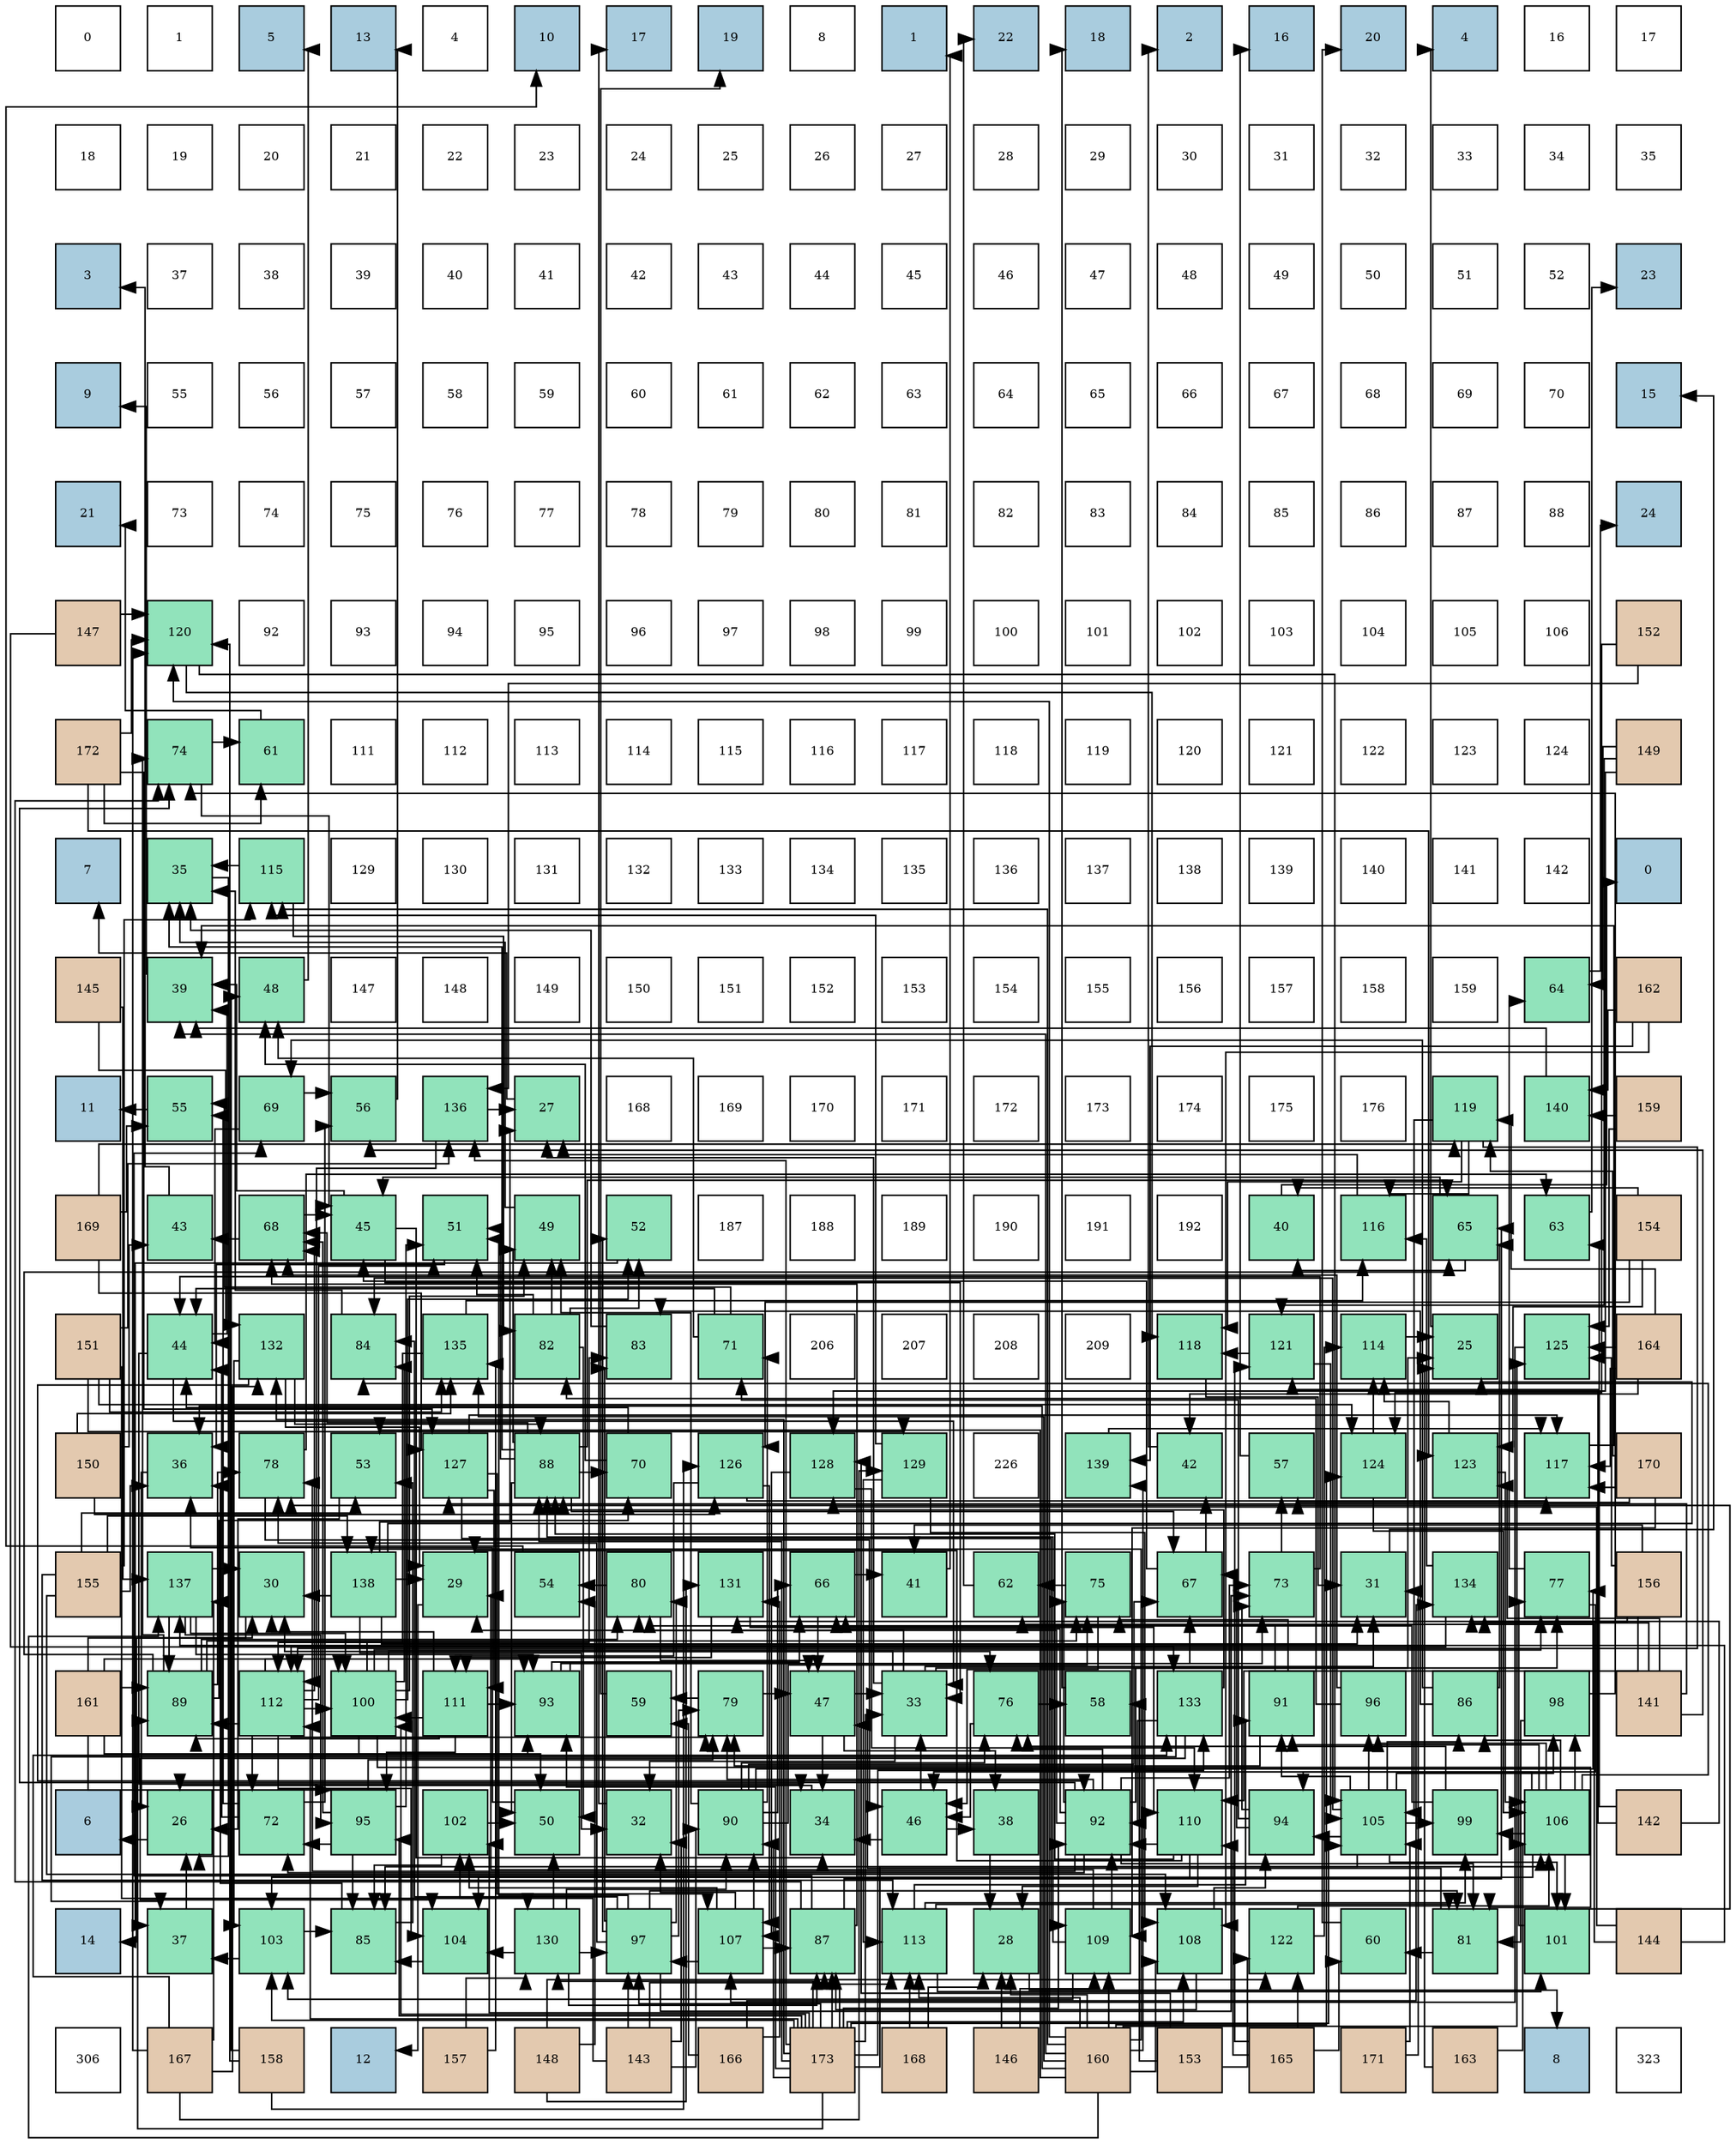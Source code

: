digraph layout{
 rankdir=TB;
 splines=ortho;
 node [style=filled shape=square fixedsize=true width=0.6];
0[label="0", fontsize=8, fillcolor="#ffffff"];
1[label="1", fontsize=8, fillcolor="#ffffff"];
2[label="5", fontsize=8, fillcolor="#a9ccde"];
3[label="13", fontsize=8, fillcolor="#a9ccde"];
4[label="4", fontsize=8, fillcolor="#ffffff"];
5[label="10", fontsize=8, fillcolor="#a9ccde"];
6[label="17", fontsize=8, fillcolor="#a9ccde"];
7[label="19", fontsize=8, fillcolor="#a9ccde"];
8[label="8", fontsize=8, fillcolor="#ffffff"];
9[label="1", fontsize=8, fillcolor="#a9ccde"];
10[label="22", fontsize=8, fillcolor="#a9ccde"];
11[label="18", fontsize=8, fillcolor="#a9ccde"];
12[label="2", fontsize=8, fillcolor="#a9ccde"];
13[label="16", fontsize=8, fillcolor="#a9ccde"];
14[label="20", fontsize=8, fillcolor="#a9ccde"];
15[label="4", fontsize=8, fillcolor="#a9ccde"];
16[label="16", fontsize=8, fillcolor="#ffffff"];
17[label="17", fontsize=8, fillcolor="#ffffff"];
18[label="18", fontsize=8, fillcolor="#ffffff"];
19[label="19", fontsize=8, fillcolor="#ffffff"];
20[label="20", fontsize=8, fillcolor="#ffffff"];
21[label="21", fontsize=8, fillcolor="#ffffff"];
22[label="22", fontsize=8, fillcolor="#ffffff"];
23[label="23", fontsize=8, fillcolor="#ffffff"];
24[label="24", fontsize=8, fillcolor="#ffffff"];
25[label="25", fontsize=8, fillcolor="#ffffff"];
26[label="26", fontsize=8, fillcolor="#ffffff"];
27[label="27", fontsize=8, fillcolor="#ffffff"];
28[label="28", fontsize=8, fillcolor="#ffffff"];
29[label="29", fontsize=8, fillcolor="#ffffff"];
30[label="30", fontsize=8, fillcolor="#ffffff"];
31[label="31", fontsize=8, fillcolor="#ffffff"];
32[label="32", fontsize=8, fillcolor="#ffffff"];
33[label="33", fontsize=8, fillcolor="#ffffff"];
34[label="34", fontsize=8, fillcolor="#ffffff"];
35[label="35", fontsize=8, fillcolor="#ffffff"];
36[label="3", fontsize=8, fillcolor="#a9ccde"];
37[label="37", fontsize=8, fillcolor="#ffffff"];
38[label="38", fontsize=8, fillcolor="#ffffff"];
39[label="39", fontsize=8, fillcolor="#ffffff"];
40[label="40", fontsize=8, fillcolor="#ffffff"];
41[label="41", fontsize=8, fillcolor="#ffffff"];
42[label="42", fontsize=8, fillcolor="#ffffff"];
43[label="43", fontsize=8, fillcolor="#ffffff"];
44[label="44", fontsize=8, fillcolor="#ffffff"];
45[label="45", fontsize=8, fillcolor="#ffffff"];
46[label="46", fontsize=8, fillcolor="#ffffff"];
47[label="47", fontsize=8, fillcolor="#ffffff"];
48[label="48", fontsize=8, fillcolor="#ffffff"];
49[label="49", fontsize=8, fillcolor="#ffffff"];
50[label="50", fontsize=8, fillcolor="#ffffff"];
51[label="51", fontsize=8, fillcolor="#ffffff"];
52[label="52", fontsize=8, fillcolor="#ffffff"];
53[label="23", fontsize=8, fillcolor="#a9ccde"];
54[label="9", fontsize=8, fillcolor="#a9ccde"];
55[label="55", fontsize=8, fillcolor="#ffffff"];
56[label="56", fontsize=8, fillcolor="#ffffff"];
57[label="57", fontsize=8, fillcolor="#ffffff"];
58[label="58", fontsize=8, fillcolor="#ffffff"];
59[label="59", fontsize=8, fillcolor="#ffffff"];
60[label="60", fontsize=8, fillcolor="#ffffff"];
61[label="61", fontsize=8, fillcolor="#ffffff"];
62[label="62", fontsize=8, fillcolor="#ffffff"];
63[label="63", fontsize=8, fillcolor="#ffffff"];
64[label="64", fontsize=8, fillcolor="#ffffff"];
65[label="65", fontsize=8, fillcolor="#ffffff"];
66[label="66", fontsize=8, fillcolor="#ffffff"];
67[label="67", fontsize=8, fillcolor="#ffffff"];
68[label="68", fontsize=8, fillcolor="#ffffff"];
69[label="69", fontsize=8, fillcolor="#ffffff"];
70[label="70", fontsize=8, fillcolor="#ffffff"];
71[label="15", fontsize=8, fillcolor="#a9ccde"];
72[label="21", fontsize=8, fillcolor="#a9ccde"];
73[label="73", fontsize=8, fillcolor="#ffffff"];
74[label="74", fontsize=8, fillcolor="#ffffff"];
75[label="75", fontsize=8, fillcolor="#ffffff"];
76[label="76", fontsize=8, fillcolor="#ffffff"];
77[label="77", fontsize=8, fillcolor="#ffffff"];
78[label="78", fontsize=8, fillcolor="#ffffff"];
79[label="79", fontsize=8, fillcolor="#ffffff"];
80[label="80", fontsize=8, fillcolor="#ffffff"];
81[label="81", fontsize=8, fillcolor="#ffffff"];
82[label="82", fontsize=8, fillcolor="#ffffff"];
83[label="83", fontsize=8, fillcolor="#ffffff"];
84[label="84", fontsize=8, fillcolor="#ffffff"];
85[label="85", fontsize=8, fillcolor="#ffffff"];
86[label="86", fontsize=8, fillcolor="#ffffff"];
87[label="87", fontsize=8, fillcolor="#ffffff"];
88[label="88", fontsize=8, fillcolor="#ffffff"];
89[label="24", fontsize=8, fillcolor="#a9ccde"];
90[label="147", fontsize=8, fillcolor="#e3c9af"];
91[label="120", fontsize=8, fillcolor="#91e3bb"];
92[label="92", fontsize=8, fillcolor="#ffffff"];
93[label="93", fontsize=8, fillcolor="#ffffff"];
94[label="94", fontsize=8, fillcolor="#ffffff"];
95[label="95", fontsize=8, fillcolor="#ffffff"];
96[label="96", fontsize=8, fillcolor="#ffffff"];
97[label="97", fontsize=8, fillcolor="#ffffff"];
98[label="98", fontsize=8, fillcolor="#ffffff"];
99[label="99", fontsize=8, fillcolor="#ffffff"];
100[label="100", fontsize=8, fillcolor="#ffffff"];
101[label="101", fontsize=8, fillcolor="#ffffff"];
102[label="102", fontsize=8, fillcolor="#ffffff"];
103[label="103", fontsize=8, fillcolor="#ffffff"];
104[label="104", fontsize=8, fillcolor="#ffffff"];
105[label="105", fontsize=8, fillcolor="#ffffff"];
106[label="106", fontsize=8, fillcolor="#ffffff"];
107[label="152", fontsize=8, fillcolor="#e3c9af"];
108[label="172", fontsize=8, fillcolor="#e3c9af"];
109[label="74", fontsize=8, fillcolor="#91e3bb"];
110[label="61", fontsize=8, fillcolor="#91e3bb"];
111[label="111", fontsize=8, fillcolor="#ffffff"];
112[label="112", fontsize=8, fillcolor="#ffffff"];
113[label="113", fontsize=8, fillcolor="#ffffff"];
114[label="114", fontsize=8, fillcolor="#ffffff"];
115[label="115", fontsize=8, fillcolor="#ffffff"];
116[label="116", fontsize=8, fillcolor="#ffffff"];
117[label="117", fontsize=8, fillcolor="#ffffff"];
118[label="118", fontsize=8, fillcolor="#ffffff"];
119[label="119", fontsize=8, fillcolor="#ffffff"];
120[label="120", fontsize=8, fillcolor="#ffffff"];
121[label="121", fontsize=8, fillcolor="#ffffff"];
122[label="122", fontsize=8, fillcolor="#ffffff"];
123[label="123", fontsize=8, fillcolor="#ffffff"];
124[label="124", fontsize=8, fillcolor="#ffffff"];
125[label="149", fontsize=8, fillcolor="#e3c9af"];
126[label="7", fontsize=8, fillcolor="#a9ccde"];
127[label="35", fontsize=8, fillcolor="#91e3bb"];
128[label="115", fontsize=8, fillcolor="#91e3bb"];
129[label="129", fontsize=8, fillcolor="#ffffff"];
130[label="130", fontsize=8, fillcolor="#ffffff"];
131[label="131", fontsize=8, fillcolor="#ffffff"];
132[label="132", fontsize=8, fillcolor="#ffffff"];
133[label="133", fontsize=8, fillcolor="#ffffff"];
134[label="134", fontsize=8, fillcolor="#ffffff"];
135[label="135", fontsize=8, fillcolor="#ffffff"];
136[label="136", fontsize=8, fillcolor="#ffffff"];
137[label="137", fontsize=8, fillcolor="#ffffff"];
138[label="138", fontsize=8, fillcolor="#ffffff"];
139[label="139", fontsize=8, fillcolor="#ffffff"];
140[label="140", fontsize=8, fillcolor="#ffffff"];
141[label="141", fontsize=8, fillcolor="#ffffff"];
142[label="142", fontsize=8, fillcolor="#ffffff"];
143[label="0", fontsize=8, fillcolor="#a9ccde"];
144[label="145", fontsize=8, fillcolor="#e3c9af"];
145[label="39", fontsize=8, fillcolor="#91e3bb"];
146[label="48", fontsize=8, fillcolor="#91e3bb"];
147[label="147", fontsize=8, fillcolor="#ffffff"];
148[label="148", fontsize=8, fillcolor="#ffffff"];
149[label="149", fontsize=8, fillcolor="#ffffff"];
150[label="150", fontsize=8, fillcolor="#ffffff"];
151[label="151", fontsize=8, fillcolor="#ffffff"];
152[label="152", fontsize=8, fillcolor="#ffffff"];
153[label="153", fontsize=8, fillcolor="#ffffff"];
154[label="154", fontsize=8, fillcolor="#ffffff"];
155[label="155", fontsize=8, fillcolor="#ffffff"];
156[label="156", fontsize=8, fillcolor="#ffffff"];
157[label="157", fontsize=8, fillcolor="#ffffff"];
158[label="158", fontsize=8, fillcolor="#ffffff"];
159[label="159", fontsize=8, fillcolor="#ffffff"];
160[label="64", fontsize=8, fillcolor="#91e3bb"];
161[label="162", fontsize=8, fillcolor="#e3c9af"];
162[label="11", fontsize=8, fillcolor="#a9ccde"];
163[label="55", fontsize=8, fillcolor="#91e3bb"];
164[label="69", fontsize=8, fillcolor="#91e3bb"];
165[label="56", fontsize=8, fillcolor="#91e3bb"];
166[label="136", fontsize=8, fillcolor="#91e3bb"];
167[label="27", fontsize=8, fillcolor="#91e3bb"];
168[label="168", fontsize=8, fillcolor="#ffffff"];
169[label="169", fontsize=8, fillcolor="#ffffff"];
170[label="170", fontsize=8, fillcolor="#ffffff"];
171[label="171", fontsize=8, fillcolor="#ffffff"];
172[label="172", fontsize=8, fillcolor="#ffffff"];
173[label="173", fontsize=8, fillcolor="#ffffff"];
174[label="174", fontsize=8, fillcolor="#ffffff"];
175[label="175", fontsize=8, fillcolor="#ffffff"];
176[label="176", fontsize=8, fillcolor="#ffffff"];
177[label="119", fontsize=8, fillcolor="#91e3bb"];
178[label="140", fontsize=8, fillcolor="#91e3bb"];
179[label="159", fontsize=8, fillcolor="#e3c9af"];
180[label="169", fontsize=8, fillcolor="#e3c9af"];
181[label="43", fontsize=8, fillcolor="#91e3bb"];
182[label="68", fontsize=8, fillcolor="#91e3bb"];
183[label="45", fontsize=8, fillcolor="#91e3bb"];
184[label="51", fontsize=8, fillcolor="#91e3bb"];
185[label="49", fontsize=8, fillcolor="#91e3bb"];
186[label="52", fontsize=8, fillcolor="#91e3bb"];
187[label="187", fontsize=8, fillcolor="#ffffff"];
188[label="188", fontsize=8, fillcolor="#ffffff"];
189[label="189", fontsize=8, fillcolor="#ffffff"];
190[label="190", fontsize=8, fillcolor="#ffffff"];
191[label="191", fontsize=8, fillcolor="#ffffff"];
192[label="192", fontsize=8, fillcolor="#ffffff"];
193[label="40", fontsize=8, fillcolor="#91e3bb"];
194[label="116", fontsize=8, fillcolor="#91e3bb"];
195[label="65", fontsize=8, fillcolor="#91e3bb"];
196[label="63", fontsize=8, fillcolor="#91e3bb"];
197[label="154", fontsize=8, fillcolor="#e3c9af"];
198[label="151", fontsize=8, fillcolor="#e3c9af"];
199[label="44", fontsize=8, fillcolor="#91e3bb"];
200[label="132", fontsize=8, fillcolor="#91e3bb"];
201[label="84", fontsize=8, fillcolor="#91e3bb"];
202[label="135", fontsize=8, fillcolor="#91e3bb"];
203[label="82", fontsize=8, fillcolor="#91e3bb"];
204[label="83", fontsize=8, fillcolor="#91e3bb"];
205[label="71", fontsize=8, fillcolor="#91e3bb"];
206[label="206", fontsize=8, fillcolor="#ffffff"];
207[label="207", fontsize=8, fillcolor="#ffffff"];
208[label="208", fontsize=8, fillcolor="#ffffff"];
209[label="209", fontsize=8, fillcolor="#ffffff"];
210[label="118", fontsize=8, fillcolor="#91e3bb"];
211[label="121", fontsize=8, fillcolor="#91e3bb"];
212[label="114", fontsize=8, fillcolor="#91e3bb"];
213[label="25", fontsize=8, fillcolor="#91e3bb"];
214[label="125", fontsize=8, fillcolor="#91e3bb"];
215[label="164", fontsize=8, fillcolor="#e3c9af"];
216[label="150", fontsize=8, fillcolor="#e3c9af"];
217[label="36", fontsize=8, fillcolor="#91e3bb"];
218[label="78", fontsize=8, fillcolor="#91e3bb"];
219[label="53", fontsize=8, fillcolor="#91e3bb"];
220[label="127", fontsize=8, fillcolor="#91e3bb"];
221[label="88", fontsize=8, fillcolor="#91e3bb"];
222[label="70", fontsize=8, fillcolor="#91e3bb"];
223[label="126", fontsize=8, fillcolor="#91e3bb"];
224[label="128", fontsize=8, fillcolor="#91e3bb"];
225[label="129", fontsize=8, fillcolor="#91e3bb"];
226[label="226", fontsize=8, fillcolor="#ffffff"];
227[label="139", fontsize=8, fillcolor="#91e3bb"];
228[label="42", fontsize=8, fillcolor="#91e3bb"];
229[label="57", fontsize=8, fillcolor="#91e3bb"];
230[label="124", fontsize=8, fillcolor="#91e3bb"];
231[label="123", fontsize=8, fillcolor="#91e3bb"];
232[label="117", fontsize=8, fillcolor="#91e3bb"];
233[label="170", fontsize=8, fillcolor="#e3c9af"];
234[label="155", fontsize=8, fillcolor="#e3c9af"];
235[label="137", fontsize=8, fillcolor="#91e3bb"];
236[label="30", fontsize=8, fillcolor="#91e3bb"];
237[label="138", fontsize=8, fillcolor="#91e3bb"];
238[label="29", fontsize=8, fillcolor="#91e3bb"];
239[label="54", fontsize=8, fillcolor="#91e3bb"];
240[label="80", fontsize=8, fillcolor="#91e3bb"];
241[label="131", fontsize=8, fillcolor="#91e3bb"];
242[label="66", fontsize=8, fillcolor="#91e3bb"];
243[label="41", fontsize=8, fillcolor="#91e3bb"];
244[label="62", fontsize=8, fillcolor="#91e3bb"];
245[label="75", fontsize=8, fillcolor="#91e3bb"];
246[label="67", fontsize=8, fillcolor="#91e3bb"];
247[label="73", fontsize=8, fillcolor="#91e3bb"];
248[label="31", fontsize=8, fillcolor="#91e3bb"];
249[label="134", fontsize=8, fillcolor="#91e3bb"];
250[label="77", fontsize=8, fillcolor="#91e3bb"];
251[label="156", fontsize=8, fillcolor="#e3c9af"];
252[label="161", fontsize=8, fillcolor="#e3c9af"];
253[label="89", fontsize=8, fillcolor="#91e3bb"];
254[label="112", fontsize=8, fillcolor="#91e3bb"];
255[label="100", fontsize=8, fillcolor="#91e3bb"];
256[label="111", fontsize=8, fillcolor="#91e3bb"];
257[label="93", fontsize=8, fillcolor="#91e3bb"];
258[label="59", fontsize=8, fillcolor="#91e3bb"];
259[label="79", fontsize=8, fillcolor="#91e3bb"];
260[label="47", fontsize=8, fillcolor="#91e3bb"];
261[label="33", fontsize=8, fillcolor="#91e3bb"];
262[label="76", fontsize=8, fillcolor="#91e3bb"];
263[label="58", fontsize=8, fillcolor="#91e3bb"];
264[label="133", fontsize=8, fillcolor="#91e3bb"];
265[label="91", fontsize=8, fillcolor="#91e3bb"];
266[label="96", fontsize=8, fillcolor="#91e3bb"];
267[label="86", fontsize=8, fillcolor="#91e3bb"];
268[label="98", fontsize=8, fillcolor="#91e3bb"];
269[label="141", fontsize=8, fillcolor="#e3c9af"];
270[label="6", fontsize=8, fillcolor="#a9ccde"];
271[label="26", fontsize=8, fillcolor="#91e3bb"];
272[label="72", fontsize=8, fillcolor="#91e3bb"];
273[label="95", fontsize=8, fillcolor="#91e3bb"];
274[label="102", fontsize=8, fillcolor="#91e3bb"];
275[label="50", fontsize=8, fillcolor="#91e3bb"];
276[label="32", fontsize=8, fillcolor="#91e3bb"];
277[label="90", fontsize=8, fillcolor="#91e3bb"];
278[label="34", fontsize=8, fillcolor="#91e3bb"];
279[label="46", fontsize=8, fillcolor="#91e3bb"];
280[label="38", fontsize=8, fillcolor="#91e3bb"];
281[label="92", fontsize=8, fillcolor="#91e3bb"];
282[label="110", fontsize=8, fillcolor="#91e3bb"];
283[label="94", fontsize=8, fillcolor="#91e3bb"];
284[label="105", fontsize=8, fillcolor="#91e3bb"];
285[label="99", fontsize=8, fillcolor="#91e3bb"];
286[label="106", fontsize=8, fillcolor="#91e3bb"];
287[label="142", fontsize=8, fillcolor="#e3c9af"];
288[label="14", fontsize=8, fillcolor="#a9ccde"];
289[label="37", fontsize=8, fillcolor="#91e3bb"];
290[label="103", fontsize=8, fillcolor="#91e3bb"];
291[label="85", fontsize=8, fillcolor="#91e3bb"];
292[label="104", fontsize=8, fillcolor="#91e3bb"];
293[label="130", fontsize=8, fillcolor="#91e3bb"];
294[label="97", fontsize=8, fillcolor="#91e3bb"];
295[label="107", fontsize=8, fillcolor="#91e3bb"];
296[label="87", fontsize=8, fillcolor="#91e3bb"];
297[label="113", fontsize=8, fillcolor="#91e3bb"];
298[label="28", fontsize=8, fillcolor="#91e3bb"];
299[label="109", fontsize=8, fillcolor="#91e3bb"];
300[label="108", fontsize=8, fillcolor="#91e3bb"];
301[label="122", fontsize=8, fillcolor="#91e3bb"];
302[label="60", fontsize=8, fillcolor="#91e3bb"];
303[label="81", fontsize=8, fillcolor="#91e3bb"];
304[label="101", fontsize=8, fillcolor="#91e3bb"];
305[label="144", fontsize=8, fillcolor="#e3c9af"];
306[label="306", fontsize=8, fillcolor="#ffffff"];
307[label="167", fontsize=8, fillcolor="#e3c9af"];
308[label="158", fontsize=8, fillcolor="#e3c9af"];
309[label="12", fontsize=8, fillcolor="#a9ccde"];
310[label="157", fontsize=8, fillcolor="#e3c9af"];
311[label="148", fontsize=8, fillcolor="#e3c9af"];
312[label="143", fontsize=8, fillcolor="#e3c9af"];
313[label="166", fontsize=8, fillcolor="#e3c9af"];
314[label="173", fontsize=8, fillcolor="#e3c9af"];
315[label="168", fontsize=8, fillcolor="#e3c9af"];
316[label="146", fontsize=8, fillcolor="#e3c9af"];
317[label="160", fontsize=8, fillcolor="#e3c9af"];
318[label="153", fontsize=8, fillcolor="#e3c9af"];
319[label="165", fontsize=8, fillcolor="#e3c9af"];
320[label="171", fontsize=8, fillcolor="#e3c9af"];
321[label="163", fontsize=8, fillcolor="#e3c9af"];
322[label="8", fontsize=8, fillcolor="#a9ccde"];
323[label="323", fontsize=8, fillcolor="#ffffff"];
edge [constraint=false, style=vis];213 -> 15;
271 -> 270;
167 -> 126;
298 -> 322;
238 -> 309;
236 -> 288;
248 -> 71;
276 -> 6;
261 -> 213;
261 -> 167;
261 -> 238;
261 -> 236;
261 -> 248;
261 -> 276;
278 -> 271;
127 -> 271;
217 -> 271;
289 -> 271;
280 -> 298;
145 -> 54;
193 -> 143;
243 -> 9;
228 -> 12;
181 -> 36;
199 -> 261;
199 -> 278;
199 -> 145;
183 -> 261;
183 -> 278;
183 -> 145;
279 -> 261;
279 -> 278;
279 -> 280;
260 -> 261;
260 -> 278;
260 -> 280;
146 -> 2;
185 -> 127;
275 -> 217;
184 -> 217;
186 -> 289;
219 -> 271;
239 -> 5;
163 -> 162;
165 -> 3;
229 -> 13;
263 -> 11;
258 -> 7;
302 -> 14;
110 -> 72;
244 -> 10;
196 -> 53;
160 -> 89;
195 -> 193;
195 -> 183;
242 -> 243;
242 -> 260;
246 -> 228;
246 -> 183;
182 -> 181;
182 -> 183;
164 -> 199;
164 -> 165;
222 -> 199;
222 -> 146;
205 -> 199;
205 -> 146;
205 -> 163;
272 -> 199;
272 -> 163;
272 -> 165;
247 -> 199;
247 -> 229;
109 -> 183;
109 -> 110;
245 -> 279;
245 -> 244;
262 -> 279;
262 -> 263;
250 -> 279;
250 -> 160;
218 -> 279;
218 -> 196;
259 -> 260;
259 -> 258;
240 -> 260;
240 -> 239;
303 -> 260;
303 -> 302;
203 -> 185;
203 -> 275;
203 -> 184;
203 -> 186;
204 -> 127;
201 -> 127;
291 -> 217;
291 -> 219;
267 -> 195;
267 -> 164;
267 -> 204;
296 -> 195;
296 -> 182;
296 -> 164;
296 -> 109;
221 -> 127;
221 -> 185;
221 -> 275;
221 -> 184;
221 -> 195;
221 -> 246;
221 -> 182;
221 -> 222;
253 -> 195;
253 -> 222;
253 -> 109;
253 -> 245;
253 -> 218;
253 -> 240;
277 -> 185;
277 -> 242;
277 -> 246;
277 -> 205;
277 -> 245;
277 -> 262;
277 -> 250;
265 -> 242;
265 -> 245;
265 -> 259;
281 -> 242;
281 -> 272;
281 -> 247;
281 -> 109;
281 -> 245;
281 -> 262;
281 -> 250;
281 -> 218;
281 -> 259;
281 -> 240;
281 -> 303;
257 -> 242;
257 -> 246;
257 -> 247;
283 -> 246;
283 -> 205;
283 -> 247;
273 -> 184;
273 -> 182;
273 -> 272;
273 -> 259;
273 -> 291;
266 -> 182;
266 -> 203;
294 -> 184;
294 -> 186;
294 -> 247;
294 -> 218;
294 -> 259;
294 -> 240;
294 -> 303;
294 -> 204;
294 -> 201;
268 -> 109;
268 -> 303;
285 -> 262;
285 -> 240;
255 -> 185;
255 -> 275;
255 -> 186;
255 -> 262;
255 -> 250;
255 -> 303;
255 -> 204;
255 -> 201;
304 -> 250;
304 -> 218;
274 -> 275;
274 -> 291;
290 -> 289;
290 -> 291;
292 -> 291;
284 -> 201;
284 -> 291;
284 -> 267;
284 -> 265;
284 -> 283;
284 -> 266;
284 -> 268;
284 -> 285;
284 -> 304;
286 -> 201;
286 -> 267;
286 -> 265;
286 -> 283;
286 -> 266;
286 -> 268;
286 -> 285;
286 -> 304;
286 -> 292;
295 -> 276;
295 -> 296;
295 -> 277;
295 -> 294;
295 -> 274;
300 -> 296;
300 -> 283;
299 -> 238;
299 -> 221;
299 -> 281;
299 -> 290;
282 -> 298;
282 -> 238;
282 -> 221;
282 -> 281;
282 -> 290;
256 -> 236;
256 -> 253;
256 -> 257;
256 -> 273;
256 -> 255;
254 -> 184;
254 -> 182;
254 -> 272;
254 -> 259;
254 -> 253;
254 -> 257;
254 -> 255;
254 -> 292;
297 -> 303;
297 -> 265;
297 -> 285;
297 -> 304;
212 -> 213;
128 -> 127;
128 -> 203;
194 -> 167;
232 -> 145;
210 -> 248;
177 -> 284;
177 -> 254;
177 -> 194;
177 -> 210;
91 -> 284;
91 -> 210;
211 -> 284;
211 -> 210;
301 -> 286;
301 -> 212;
231 -> 286;
231 -> 212;
230 -> 286;
230 -> 212;
214 -> 295;
223 -> 295;
223 -> 256;
223 -> 232;
220 -> 295;
220 -> 299;
220 -> 256;
220 -> 232;
224 -> 295;
224 -> 282;
225 -> 300;
225 -> 297;
225 -> 128;
293 -> 275;
293 -> 296;
293 -> 277;
293 -> 294;
293 -> 292;
241 -> 282;
241 -> 256;
200 -> 238;
200 -> 221;
200 -> 281;
200 -> 290;
264 -> 289;
264 -> 221;
264 -> 281;
264 -> 292;
249 -> 254;
249 -> 194;
202 -> 254;
202 -> 194;
166 -> 167;
166 -> 254;
235 -> 236;
235 -> 253;
235 -> 257;
235 -> 273;
235 -> 255;
237 -> 213;
237 -> 167;
237 -> 238;
237 -> 236;
237 -> 248;
237 -> 276;
227 -> 232;
178 -> 145;
269 -> 165;
269 -> 231;
269 -> 220;
269 -> 249;
287 -> 196;
287 -> 211;
287 -> 241;
312 -> 276;
312 -> 296;
312 -> 277;
312 -> 294;
312 -> 274;
305 -> 244;
305 -> 224;
305 -> 235;
144 -> 200;
144 -> 235;
316 -> 298;
316 -> 299;
90 -> 91;
90 -> 264;
311 -> 239;
311 -> 301;
311 -> 241;
125 -> 160;
125 -> 211;
125 -> 224;
216 -> 181;
216 -> 223;
216 -> 202;
198 -> 230;
198 -> 225;
198 -> 293;
198 -> 202;
198 -> 166;
107 -> 230;
107 -> 166;
318 -> 263;
318 -> 301;
318 -> 224;
197 -> 193;
197 -> 231;
197 -> 223;
234 -> 217;
234 -> 219;
234 -> 300;
234 -> 297;
234 -> 128;
234 -> 237;
251 -> 243;
251 -> 282;
251 -> 214;
251 -> 249;
310 -> 293;
310 -> 202;
308 -> 146;
308 -> 91;
308 -> 223;
179 -> 214;
179 -> 178;
317 -> 298;
317 -> 217;
317 -> 145;
317 -> 219;
317 -> 300;
317 -> 299;
317 -> 297;
317 -> 128;
317 -> 91;
317 -> 230;
317 -> 214;
317 -> 202;
317 -> 235;
317 -> 237;
317 -> 227;
252 -> 236;
252 -> 253;
252 -> 257;
252 -> 273;
252 -> 255;
161 -> 300;
161 -> 227;
161 -> 178;
321 -> 213;
321 -> 286;
215 -> 228;
215 -> 232;
215 -> 177;
215 -> 214;
319 -> 302;
319 -> 282;
319 -> 211;
319 -> 301;
313 -> 258;
313 -> 241;
313 -> 249;
307 -> 91;
307 -> 225;
307 -> 200;
307 -> 264;
307 -> 235;
315 -> 298;
315 -> 297;
180 -> 163;
180 -> 177;
180 -> 220;
233 -> 229;
233 -> 299;
233 -> 232;
233 -> 177;
320 -> 248;
320 -> 284;
108 -> 110;
108 -> 91;
108 -> 231;
108 -> 220;
314 -> 261;
314 -> 296;
314 -> 221;
314 -> 253;
314 -> 277;
314 -> 281;
314 -> 257;
314 -> 273;
314 -> 294;
314 -> 255;
314 -> 274;
314 -> 290;
314 -> 284;
314 -> 286;
314 -> 300;
314 -> 254;
314 -> 297;
314 -> 293;
314 -> 200;
314 -> 264;
314 -> 166;
edge [constraint=true, style=invis];
0 -> 18 -> 36 -> 54 -> 72 -> 90 -> 108 -> 126 -> 144 -> 162 -> 180 -> 198 -> 216 -> 234 -> 252 -> 270 -> 288 -> 306;
1 -> 19 -> 37 -> 55 -> 73 -> 91 -> 109 -> 127 -> 145 -> 163 -> 181 -> 199 -> 217 -> 235 -> 253 -> 271 -> 289 -> 307;
2 -> 20 -> 38 -> 56 -> 74 -> 92 -> 110 -> 128 -> 146 -> 164 -> 182 -> 200 -> 218 -> 236 -> 254 -> 272 -> 290 -> 308;
3 -> 21 -> 39 -> 57 -> 75 -> 93 -> 111 -> 129 -> 147 -> 165 -> 183 -> 201 -> 219 -> 237 -> 255 -> 273 -> 291 -> 309;
4 -> 22 -> 40 -> 58 -> 76 -> 94 -> 112 -> 130 -> 148 -> 166 -> 184 -> 202 -> 220 -> 238 -> 256 -> 274 -> 292 -> 310;
5 -> 23 -> 41 -> 59 -> 77 -> 95 -> 113 -> 131 -> 149 -> 167 -> 185 -> 203 -> 221 -> 239 -> 257 -> 275 -> 293 -> 311;
6 -> 24 -> 42 -> 60 -> 78 -> 96 -> 114 -> 132 -> 150 -> 168 -> 186 -> 204 -> 222 -> 240 -> 258 -> 276 -> 294 -> 312;
7 -> 25 -> 43 -> 61 -> 79 -> 97 -> 115 -> 133 -> 151 -> 169 -> 187 -> 205 -> 223 -> 241 -> 259 -> 277 -> 295 -> 313;
8 -> 26 -> 44 -> 62 -> 80 -> 98 -> 116 -> 134 -> 152 -> 170 -> 188 -> 206 -> 224 -> 242 -> 260 -> 278 -> 296 -> 314;
9 -> 27 -> 45 -> 63 -> 81 -> 99 -> 117 -> 135 -> 153 -> 171 -> 189 -> 207 -> 225 -> 243 -> 261 -> 279 -> 297 -> 315;
10 -> 28 -> 46 -> 64 -> 82 -> 100 -> 118 -> 136 -> 154 -> 172 -> 190 -> 208 -> 226 -> 244 -> 262 -> 280 -> 298 -> 316;
11 -> 29 -> 47 -> 65 -> 83 -> 101 -> 119 -> 137 -> 155 -> 173 -> 191 -> 209 -> 227 -> 245 -> 263 -> 281 -> 299 -> 317;
12 -> 30 -> 48 -> 66 -> 84 -> 102 -> 120 -> 138 -> 156 -> 174 -> 192 -> 210 -> 228 -> 246 -> 264 -> 282 -> 300 -> 318;
13 -> 31 -> 49 -> 67 -> 85 -> 103 -> 121 -> 139 -> 157 -> 175 -> 193 -> 211 -> 229 -> 247 -> 265 -> 283 -> 301 -> 319;
14 -> 32 -> 50 -> 68 -> 86 -> 104 -> 122 -> 140 -> 158 -> 176 -> 194 -> 212 -> 230 -> 248 -> 266 -> 284 -> 302 -> 320;
15 -> 33 -> 51 -> 69 -> 87 -> 105 -> 123 -> 141 -> 159 -> 177 -> 195 -> 213 -> 231 -> 249 -> 267 -> 285 -> 303 -> 321;
16 -> 34 -> 52 -> 70 -> 88 -> 106 -> 124 -> 142 -> 160 -> 178 -> 196 -> 214 -> 232 -> 250 -> 268 -> 286 -> 304 -> 322;
17 -> 35 -> 53 -> 71 -> 89 -> 107 -> 125 -> 143 -> 161 -> 179 -> 197 -> 215 -> 233 -> 251 -> 269 -> 287 -> 305 -> 323;
rank = same {0 -> 1 -> 2 -> 3 -> 4 -> 5 -> 6 -> 7 -> 8 -> 9 -> 10 -> 11 -> 12 -> 13 -> 14 -> 15 -> 16 -> 17};
rank = same {18 -> 19 -> 20 -> 21 -> 22 -> 23 -> 24 -> 25 -> 26 -> 27 -> 28 -> 29 -> 30 -> 31 -> 32 -> 33 -> 34 -> 35};
rank = same {36 -> 37 -> 38 -> 39 -> 40 -> 41 -> 42 -> 43 -> 44 -> 45 -> 46 -> 47 -> 48 -> 49 -> 50 -> 51 -> 52 -> 53};
rank = same {54 -> 55 -> 56 -> 57 -> 58 -> 59 -> 60 -> 61 -> 62 -> 63 -> 64 -> 65 -> 66 -> 67 -> 68 -> 69 -> 70 -> 71};
rank = same {72 -> 73 -> 74 -> 75 -> 76 -> 77 -> 78 -> 79 -> 80 -> 81 -> 82 -> 83 -> 84 -> 85 -> 86 -> 87 -> 88 -> 89};
rank = same {90 -> 91 -> 92 -> 93 -> 94 -> 95 -> 96 -> 97 -> 98 -> 99 -> 100 -> 101 -> 102 -> 103 -> 104 -> 105 -> 106 -> 107};
rank = same {108 -> 109 -> 110 -> 111 -> 112 -> 113 -> 114 -> 115 -> 116 -> 117 -> 118 -> 119 -> 120 -> 121 -> 122 -> 123 -> 124 -> 125};
rank = same {126 -> 127 -> 128 -> 129 -> 130 -> 131 -> 132 -> 133 -> 134 -> 135 -> 136 -> 137 -> 138 -> 139 -> 140 -> 141 -> 142 -> 143};
rank = same {144 -> 145 -> 146 -> 147 -> 148 -> 149 -> 150 -> 151 -> 152 -> 153 -> 154 -> 155 -> 156 -> 157 -> 158 -> 159 -> 160 -> 161};
rank = same {162 -> 163 -> 164 -> 165 -> 166 -> 167 -> 168 -> 169 -> 170 -> 171 -> 172 -> 173 -> 174 -> 175 -> 176 -> 177 -> 178 -> 179};
rank = same {180 -> 181 -> 182 -> 183 -> 184 -> 185 -> 186 -> 187 -> 188 -> 189 -> 190 -> 191 -> 192 -> 193 -> 194 -> 195 -> 196 -> 197};
rank = same {198 -> 199 -> 200 -> 201 -> 202 -> 203 -> 204 -> 205 -> 206 -> 207 -> 208 -> 209 -> 210 -> 211 -> 212 -> 213 -> 214 -> 215};
rank = same {216 -> 217 -> 218 -> 219 -> 220 -> 221 -> 222 -> 223 -> 224 -> 225 -> 226 -> 227 -> 228 -> 229 -> 230 -> 231 -> 232 -> 233};
rank = same {234 -> 235 -> 236 -> 237 -> 238 -> 239 -> 240 -> 241 -> 242 -> 243 -> 244 -> 245 -> 246 -> 247 -> 248 -> 249 -> 250 -> 251};
rank = same {252 -> 253 -> 254 -> 255 -> 256 -> 257 -> 258 -> 259 -> 260 -> 261 -> 262 -> 263 -> 264 -> 265 -> 266 -> 267 -> 268 -> 269};
rank = same {270 -> 271 -> 272 -> 273 -> 274 -> 275 -> 276 -> 277 -> 278 -> 279 -> 280 -> 281 -> 282 -> 283 -> 284 -> 285 -> 286 -> 287};
rank = same {288 -> 289 -> 290 -> 291 -> 292 -> 293 -> 294 -> 295 -> 296 -> 297 -> 298 -> 299 -> 300 -> 301 -> 302 -> 303 -> 304 -> 305};
rank = same {306 -> 307 -> 308 -> 309 -> 310 -> 311 -> 312 -> 313 -> 314 -> 315 -> 316 -> 317 -> 318 -> 319 -> 320 -> 321 -> 322 -> 323};
}